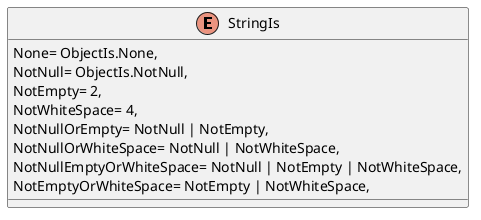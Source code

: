 @startuml
enum StringIs {
    None= ObjectIs.None,
    NotNull= ObjectIs.NotNull,
    NotEmpty= 2,
    NotWhiteSpace= 4,
    NotNullOrEmpty= NotNull | NotEmpty,
    NotNullOrWhiteSpace= NotNull | NotWhiteSpace,
    NotNullEmptyOrWhiteSpace= NotNull | NotEmpty | NotWhiteSpace,
    NotEmptyOrWhiteSpace= NotEmpty | NotWhiteSpace,
}
@enduml
